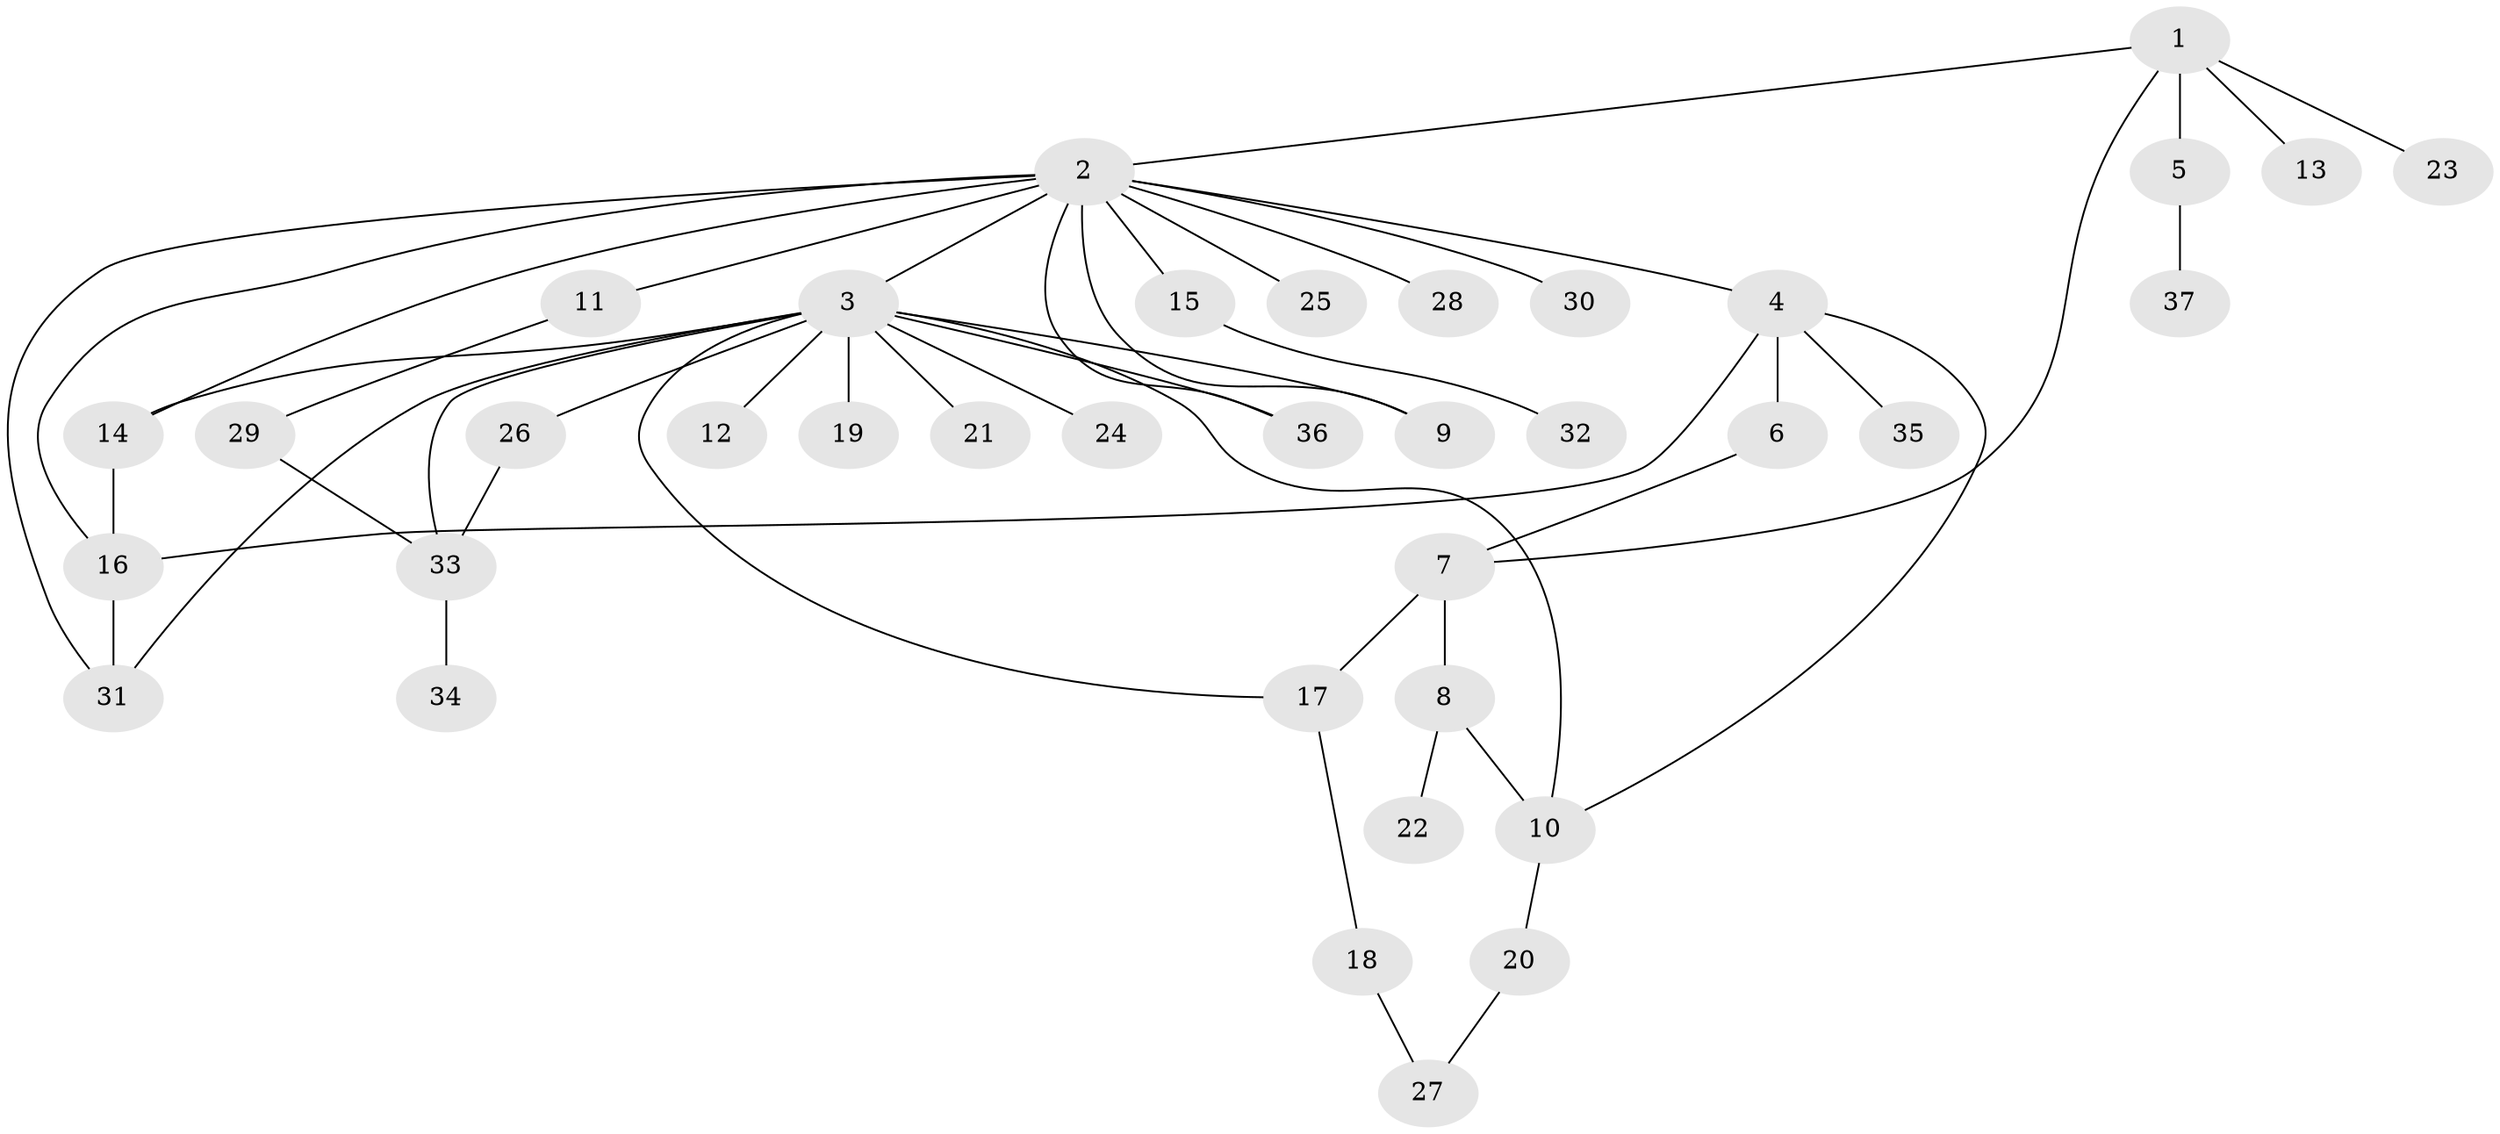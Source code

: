 // original degree distribution, {6: 0.03278688524590164, 17: 0.01639344262295082, 19: 0.01639344262295082, 5: 0.04918032786885246, 3: 0.14754098360655737, 2: 0.19672131147540983, 4: 0.08196721311475409, 1: 0.45901639344262296}
// Generated by graph-tools (version 1.1) at 2025/50/03/04/25 22:50:24]
// undirected, 37 vertices, 50 edges
graph export_dot {
  node [color=gray90,style=filled];
  1;
  2;
  3;
  4;
  5;
  6;
  7;
  8;
  9;
  10;
  11;
  12;
  13;
  14;
  15;
  16;
  17;
  18;
  19;
  20;
  21;
  22;
  23;
  24;
  25;
  26;
  27;
  28;
  29;
  30;
  31;
  32;
  33;
  34;
  35;
  36;
  37;
  1 -- 2 [weight=1.0];
  1 -- 5 [weight=1.0];
  1 -- 7 [weight=1.0];
  1 -- 13 [weight=1.0];
  1 -- 23 [weight=1.0];
  2 -- 3 [weight=1.0];
  2 -- 4 [weight=1.0];
  2 -- 9 [weight=1.0];
  2 -- 11 [weight=1.0];
  2 -- 14 [weight=1.0];
  2 -- 15 [weight=1.0];
  2 -- 16 [weight=1.0];
  2 -- 25 [weight=1.0];
  2 -- 28 [weight=1.0];
  2 -- 30 [weight=1.0];
  2 -- 31 [weight=1.0];
  2 -- 36 [weight=1.0];
  3 -- 9 [weight=1.0];
  3 -- 10 [weight=1.0];
  3 -- 12 [weight=1.0];
  3 -- 14 [weight=1.0];
  3 -- 17 [weight=1.0];
  3 -- 19 [weight=1.0];
  3 -- 21 [weight=1.0];
  3 -- 24 [weight=1.0];
  3 -- 26 [weight=1.0];
  3 -- 31 [weight=1.0];
  3 -- 33 [weight=1.0];
  3 -- 36 [weight=1.0];
  4 -- 6 [weight=2.0];
  4 -- 10 [weight=1.0];
  4 -- 16 [weight=1.0];
  4 -- 35 [weight=1.0];
  5 -- 37 [weight=1.0];
  6 -- 7 [weight=3.0];
  7 -- 8 [weight=1.0];
  7 -- 17 [weight=1.0];
  8 -- 10 [weight=1.0];
  8 -- 22 [weight=1.0];
  10 -- 20 [weight=1.0];
  11 -- 29 [weight=1.0];
  14 -- 16 [weight=1.0];
  15 -- 32 [weight=1.0];
  16 -- 31 [weight=1.0];
  17 -- 18 [weight=1.0];
  18 -- 27 [weight=1.0];
  20 -- 27 [weight=1.0];
  26 -- 33 [weight=1.0];
  29 -- 33 [weight=1.0];
  33 -- 34 [weight=1.0];
}
